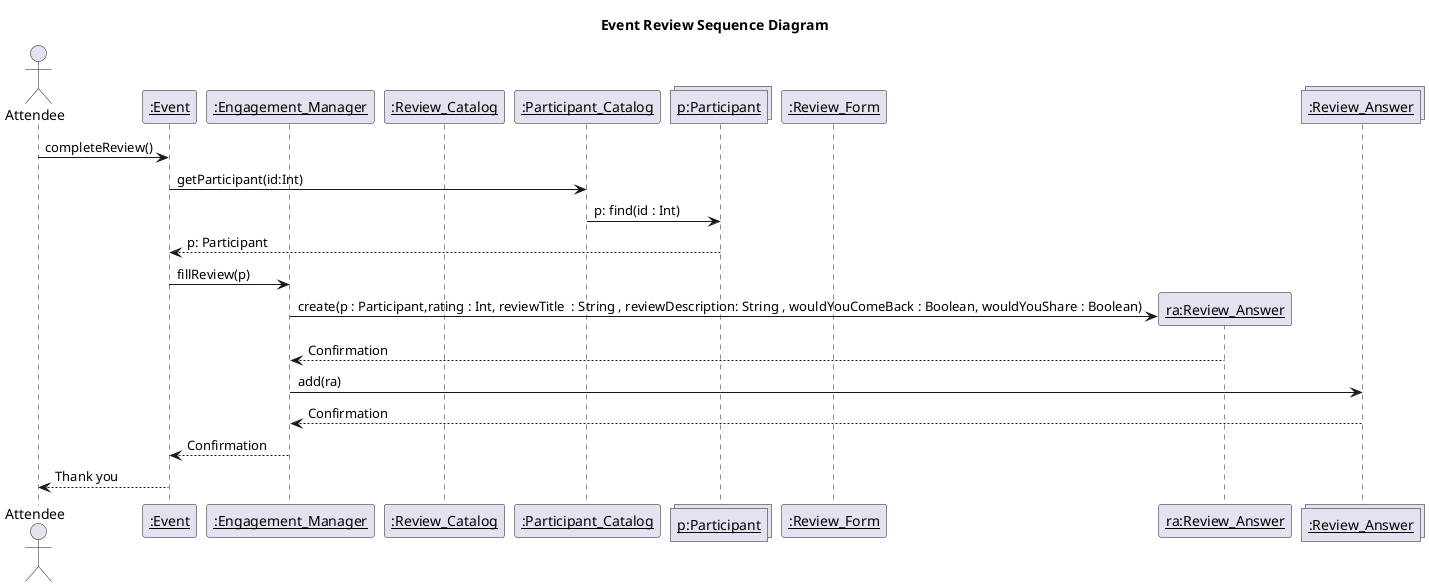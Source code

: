 @startuml
title: Event Review Sequence Diagram 

actor Attendee
participant "__:Event__" as event
participant "__:Engagement_Manager__" as em
participant "__:Review_Catalog__" as rc
participant "__:Participant_Catalog__" as pc
collections "__p:Participant__" as participant
participant "__:Review_Form__" as reviewform
participant "__ra:Review_Answer__" as reviewanswer
collections "__:Review_Answer__" as reviewanswers

note left : a Participant is an association class \n between a user and an event,but it's contained \nin participan_registry , which is an attribute of Event. \n We have to change this. \nHere I will consider a participant to be a user. 

Attendee -> event : completeReview()
event -> pc : getParticipant(id:Int)
pc -> participant : p: find(id : Int)
participant --> event : p: Participant
event -> em : fillReview(p)
em -> reviewanswer  ** : create(p : Participant,rating : Int, reviewTitle  : String , reviewDescription: String , wouldYouComeBack : Boolean, wouldYouShare : Boolean)
reviewanswer --> em : Confirmation
em -> reviewanswers : add(ra)
reviewanswers --> em : Confirmation
em --> event : Confirmation
event --> Attendee : Thank you 



@enduml